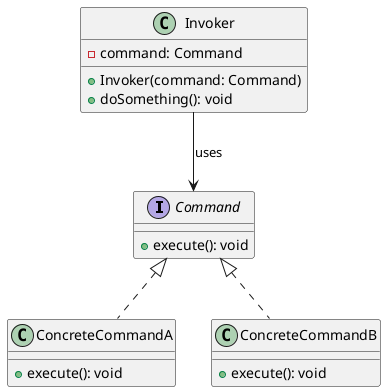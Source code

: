 @startuml
'https://plantuml.com/class-diagram
interface Command {
    +execute(): void
}

class ConcreteCommandA {
    +execute(): void
}

class ConcreteCommandB {
    +execute(): void
}

class Invoker {
    -command: Command
    +Invoker(command: Command)
    +doSomething(): void
}


Command <|.. ConcreteCommandA
Command <|.. ConcreteCommandB
Invoker --> Command : uses


@enduml